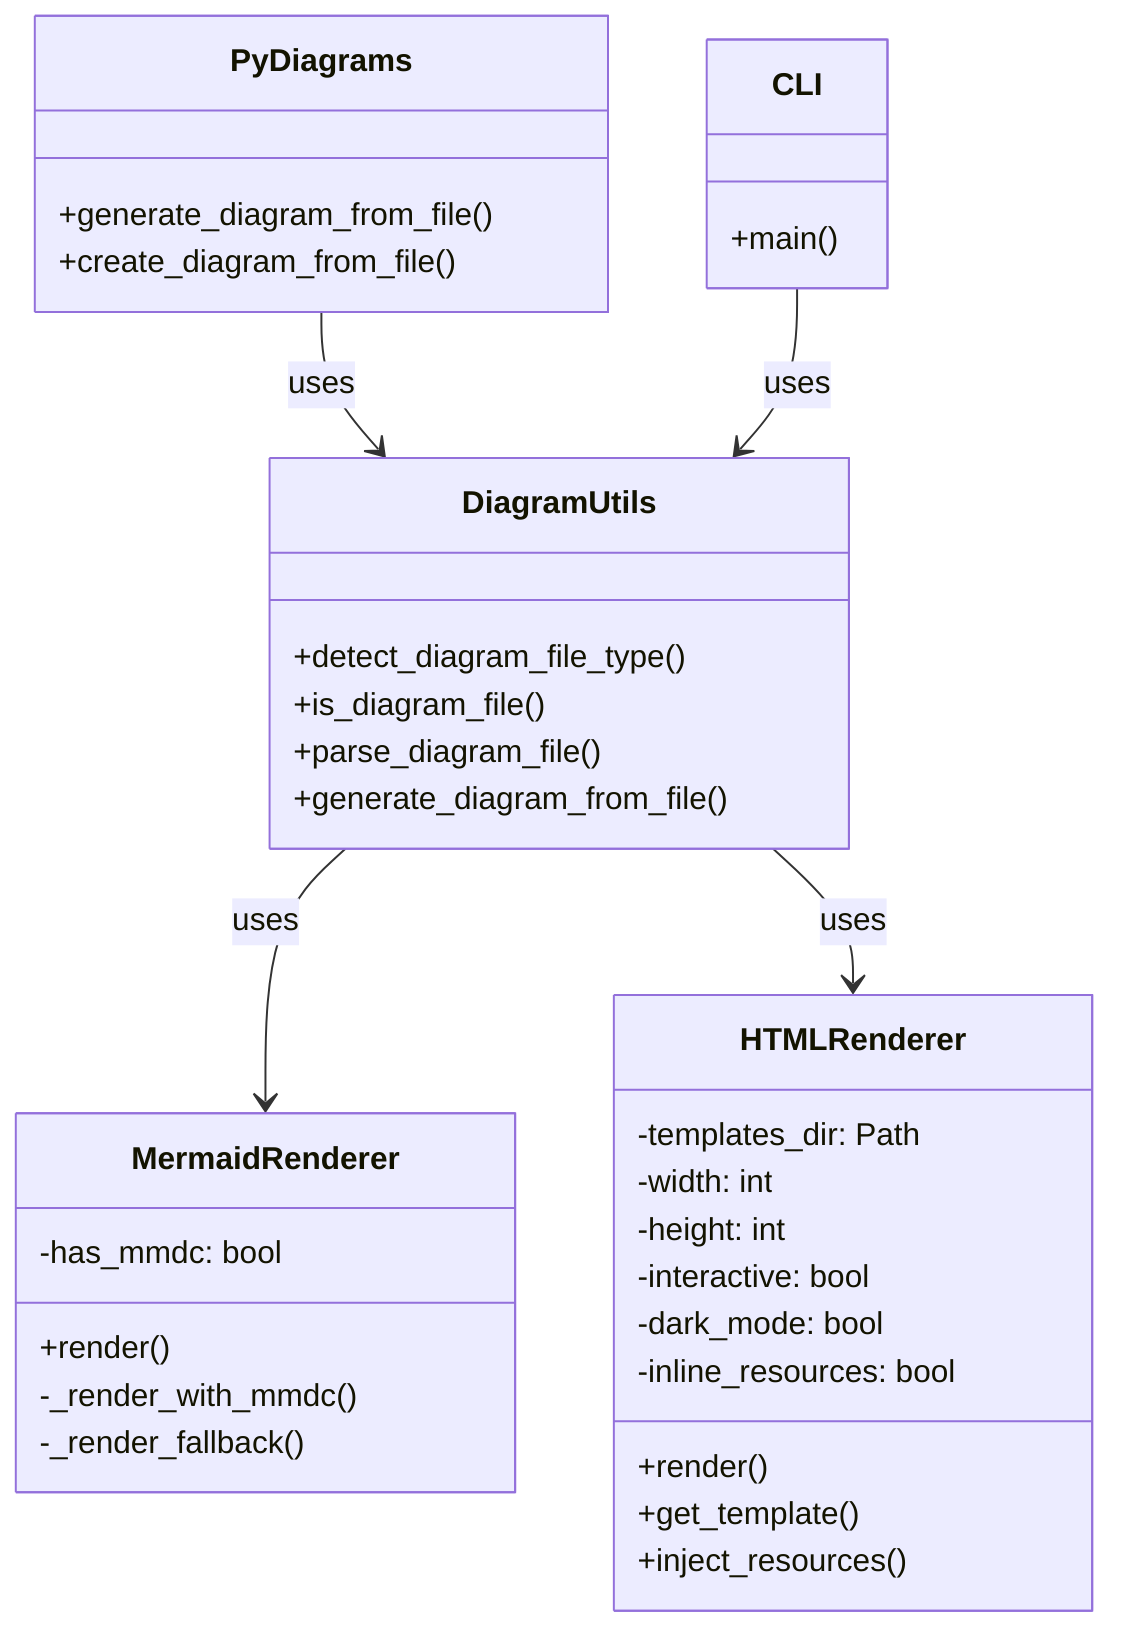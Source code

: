 classDiagram
    class PyDiagrams {
        +generate_diagram_from_file()
        +create_diagram_from_file()
    }
    
    class DiagramUtils {
        +detect_diagram_file_type()
        +is_diagram_file()
        +parse_diagram_file()
        +generate_diagram_from_file()
    }
    
    class MermaidRenderer {
        -has_mmdc: bool
        +render()
        -_render_with_mmdc()
        -_render_fallback()
    }
    
    class HTMLRenderer {
        -templates_dir: Path
        -width: int
        -height: int
        -interactive: bool
        -dark_mode: bool
        -inline_resources: bool
        +render()
        +get_template()
        +inject_resources()
    }
    
    class CLI {
        +main()
    }
    
    PyDiagrams --> DiagramUtils : uses
    DiagramUtils --> MermaidRenderer : uses
    DiagramUtils --> HTMLRenderer : uses
    CLI --> DiagramUtils : uses